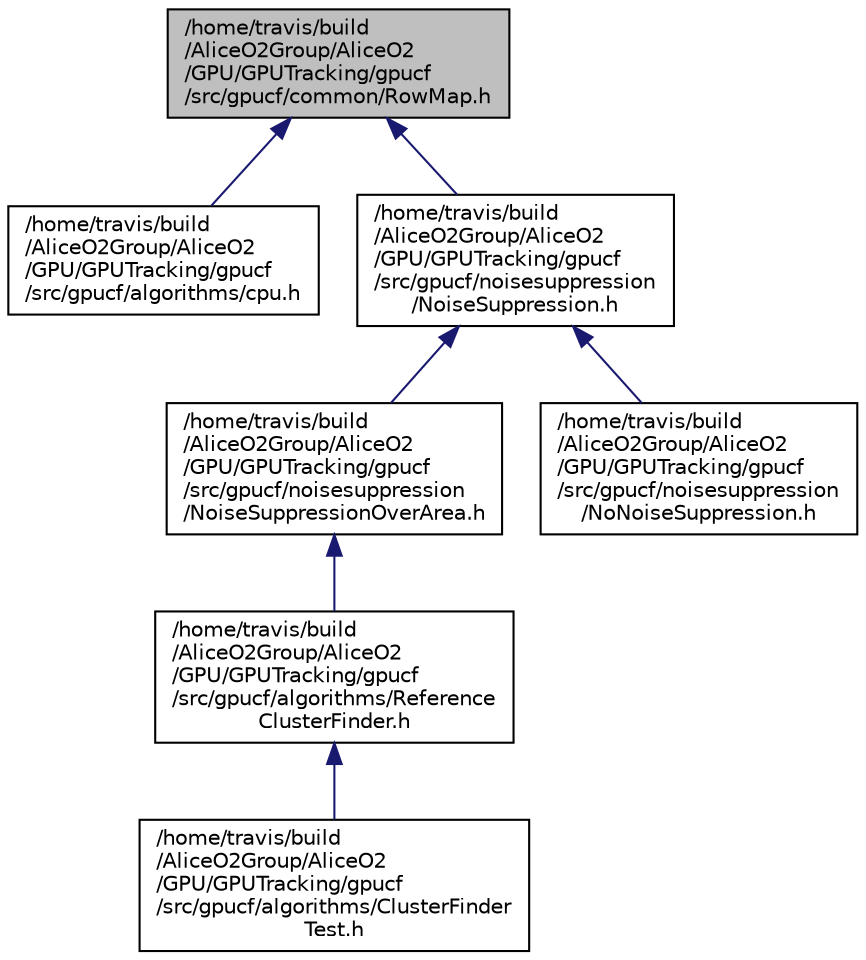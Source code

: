 digraph "/home/travis/build/AliceO2Group/AliceO2/GPU/GPUTracking/gpucf/src/gpucf/common/RowMap.h"
{
 // INTERACTIVE_SVG=YES
  bgcolor="transparent";
  edge [fontname="Helvetica",fontsize="10",labelfontname="Helvetica",labelfontsize="10"];
  node [fontname="Helvetica",fontsize="10",shape=record];
  Node1 [label="/home/travis/build\l/AliceO2Group/AliceO2\l/GPU/GPUTracking/gpucf\l/src/gpucf/common/RowMap.h",height=0.2,width=0.4,color="black", fillcolor="grey75", style="filled", fontcolor="black"];
  Node1 -> Node2 [dir="back",color="midnightblue",fontsize="10",style="solid",fontname="Helvetica"];
  Node2 [label="/home/travis/build\l/AliceO2Group/AliceO2\l/GPU/GPUTracking/gpucf\l/src/gpucf/algorithms/cpu.h",height=0.2,width=0.4,color="black",URL="$dc/da7/cpu_8h.html"];
  Node1 -> Node3 [dir="back",color="midnightblue",fontsize="10",style="solid",fontname="Helvetica"];
  Node3 [label="/home/travis/build\l/AliceO2Group/AliceO2\l/GPU/GPUTracking/gpucf\l/src/gpucf/noisesuppression\l/NoiseSuppression.h",height=0.2,width=0.4,color="black",URL="$d7/d98/NoiseSuppression_8h.html"];
  Node3 -> Node4 [dir="back",color="midnightblue",fontsize="10",style="solid",fontname="Helvetica"];
  Node4 [label="/home/travis/build\l/AliceO2Group/AliceO2\l/GPU/GPUTracking/gpucf\l/src/gpucf/noisesuppression\l/NoiseSuppressionOverArea.h",height=0.2,width=0.4,color="black",URL="$d6/dc2/NoiseSuppressionOverArea_8h.html"];
  Node4 -> Node5 [dir="back",color="midnightblue",fontsize="10",style="solid",fontname="Helvetica"];
  Node5 [label="/home/travis/build\l/AliceO2Group/AliceO2\l/GPU/GPUTracking/gpucf\l/src/gpucf/algorithms/Reference\lClusterFinder.h",height=0.2,width=0.4,color="black",URL="$df/d2f/ReferenceClusterFinder_8h.html"];
  Node5 -> Node6 [dir="back",color="midnightblue",fontsize="10",style="solid",fontname="Helvetica"];
  Node6 [label="/home/travis/build\l/AliceO2Group/AliceO2\l/GPU/GPUTracking/gpucf\l/src/gpucf/algorithms/ClusterFinder\lTest.h",height=0.2,width=0.4,color="black",URL="$da/dac/ClusterFinderTest_8h.html"];
  Node3 -> Node7 [dir="back",color="midnightblue",fontsize="10",style="solid",fontname="Helvetica"];
  Node7 [label="/home/travis/build\l/AliceO2Group/AliceO2\l/GPU/GPUTracking/gpucf\l/src/gpucf/noisesuppression\l/NoNoiseSuppression.h",height=0.2,width=0.4,color="black",URL="$de/d4d/NoNoiseSuppression_8h.html"];
}
